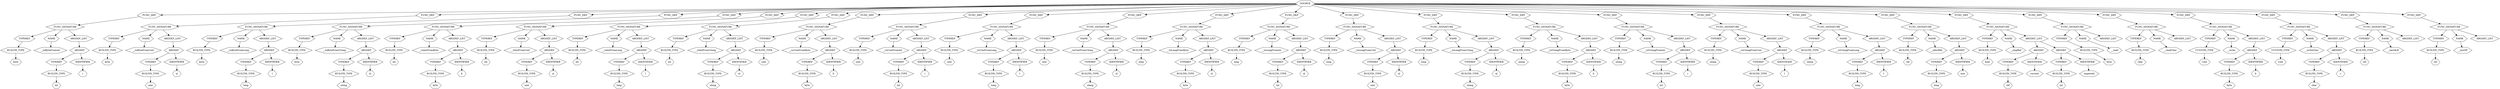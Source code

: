 digraph Tree {
    node [shape=hexagon];
    node_0 [label="SOURCE"]
    node_0 -> node_1;
    node_1 [label="FUNC_DEF"]
    node_1 -> node_2;
    node_2 [label="FUNC_SIGNATURE"]
    node_2 -> node_3;
    node_3 [label="TYPEREF"]
    node_3 -> node_4;
    node_4 [label="BUILTIN_TYPE"]
    node_4 -> node_5;
    node_5 [label="byte"]
    node_2 -> node_6;
    node_6 [label="NAME"]
    node_6 -> node_7;
    node_7 [label="__toByteFromInt"]
    node_2 -> node_8;
    node_8 [label="ARGDEF_LIST"]
    node_8 -> node_9;
    node_9 [label="ARGDEF"]
    node_9 -> node_10;
    node_10 [label="TYPEREF"]
    node_10 -> node_11;
    node_11 [label="BUILTIN_TYPE"]
    node_11 -> node_12;
    node_12 [label="int"]
    node_9 -> node_13;
    node_13 [label="IDENTIFIER"]
    node_13 -> node_14;
    node_14 [label="i"]
    node_0 -> node_15;
    node_15 [label="FUNC_DEF"]
    node_15 -> node_16;
    node_16 [label="FUNC_SIGNATURE"]
    node_16 -> node_17;
    node_17 [label="TYPEREF"]
    node_17 -> node_18;
    node_18 [label="BUILTIN_TYPE"]
    node_18 -> node_19;
    node_19 [label="byte"]
    node_16 -> node_20;
    node_20 [label="NAME"]
    node_20 -> node_21;
    node_21 [label="__toByteFromUint"]
    node_16 -> node_22;
    node_22 [label="ARGDEF_LIST"]
    node_22 -> node_23;
    node_23 [label="ARGDEF"]
    node_23 -> node_24;
    node_24 [label="TYPEREF"]
    node_24 -> node_25;
    node_25 [label="BUILTIN_TYPE"]
    node_25 -> node_26;
    node_26 [label="uint"]
    node_23 -> node_27;
    node_27 [label="IDENTIFIER"]
    node_27 -> node_28;
    node_28 [label="ui"]
    node_0 -> node_29;
    node_29 [label="FUNC_DEF"]
    node_29 -> node_30;
    node_30 [label="FUNC_SIGNATURE"]
    node_30 -> node_31;
    node_31 [label="TYPEREF"]
    node_31 -> node_32;
    node_32 [label="BUILTIN_TYPE"]
    node_32 -> node_33;
    node_33 [label="byte"]
    node_30 -> node_34;
    node_34 [label="NAME"]
    node_34 -> node_35;
    node_35 [label="__toByteFromLong"]
    node_30 -> node_36;
    node_36 [label="ARGDEF_LIST"]
    node_36 -> node_37;
    node_37 [label="ARGDEF"]
    node_37 -> node_38;
    node_38 [label="TYPEREF"]
    node_38 -> node_39;
    node_39 [label="BUILTIN_TYPE"]
    node_39 -> node_40;
    node_40 [label="long"]
    node_37 -> node_41;
    node_41 [label="IDENTIFIER"]
    node_41 -> node_42;
    node_42 [label="l"]
    node_0 -> node_43;
    node_43 [label="FUNC_DEF"]
    node_43 -> node_44;
    node_44 [label="FUNC_SIGNATURE"]
    node_44 -> node_45;
    node_45 [label="TYPEREF"]
    node_45 -> node_46;
    node_46 [label="BUILTIN_TYPE"]
    node_46 -> node_47;
    node_47 [label="byte"]
    node_44 -> node_48;
    node_48 [label="NAME"]
    node_48 -> node_49;
    node_49 [label="__toByteFromUlong"]
    node_44 -> node_50;
    node_50 [label="ARGDEF_LIST"]
    node_50 -> node_51;
    node_51 [label="ARGDEF"]
    node_51 -> node_52;
    node_52 [label="TYPEREF"]
    node_52 -> node_53;
    node_53 [label="BUILTIN_TYPE"]
    node_53 -> node_54;
    node_54 [label="ulong"]
    node_51 -> node_55;
    node_55 [label="IDENTIFIER"]
    node_55 -> node_56;
    node_56 [label="ul"]
    node_0 -> node_57;
    node_57 [label="FUNC_DEF"]
    node_57 -> node_58;
    node_58 [label="FUNC_SIGNATURE"]
    node_58 -> node_59;
    node_59 [label="TYPEREF"]
    node_59 -> node_60;
    node_60 [label="BUILTIN_TYPE"]
    node_60 -> node_61;
    node_61 [label="int"]
    node_58 -> node_62;
    node_62 [label="NAME"]
    node_62 -> node_63;
    node_63 [label="__toIntFromByte"]
    node_58 -> node_64;
    node_64 [label="ARGDEF_LIST"]
    node_64 -> node_65;
    node_65 [label="ARGDEF"]
    node_65 -> node_66;
    node_66 [label="TYPEREF"]
    node_66 -> node_67;
    node_67 [label="BUILTIN_TYPE"]
    node_67 -> node_68;
    node_68 [label="byte"]
    node_65 -> node_69;
    node_69 [label="IDENTIFIER"]
    node_69 -> node_70;
    node_70 [label="b"]
    node_0 -> node_71;
    node_71 [label="FUNC_DEF"]
    node_71 -> node_72;
    node_72 [label="FUNC_SIGNATURE"]
    node_72 -> node_73;
    node_73 [label="TYPEREF"]
    node_73 -> node_74;
    node_74 [label="BUILTIN_TYPE"]
    node_74 -> node_75;
    node_75 [label="int"]
    node_72 -> node_76;
    node_76 [label="NAME"]
    node_76 -> node_77;
    node_77 [label="__toIntFromUint"]
    node_72 -> node_78;
    node_78 [label="ARGDEF_LIST"]
    node_78 -> node_79;
    node_79 [label="ARGDEF"]
    node_79 -> node_80;
    node_80 [label="TYPEREF"]
    node_80 -> node_81;
    node_81 [label="BUILTIN_TYPE"]
    node_81 -> node_82;
    node_82 [label="uint"]
    node_79 -> node_83;
    node_83 [label="IDENTIFIER"]
    node_83 -> node_84;
    node_84 [label="ui"]
    node_0 -> node_85;
    node_85 [label="FUNC_DEF"]
    node_85 -> node_86;
    node_86 [label="FUNC_SIGNATURE"]
    node_86 -> node_87;
    node_87 [label="TYPEREF"]
    node_87 -> node_88;
    node_88 [label="BUILTIN_TYPE"]
    node_88 -> node_89;
    node_89 [label="int"]
    node_86 -> node_90;
    node_90 [label="NAME"]
    node_90 -> node_91;
    node_91 [label="__toIntFromLong"]
    node_86 -> node_92;
    node_92 [label="ARGDEF_LIST"]
    node_92 -> node_93;
    node_93 [label="ARGDEF"]
    node_93 -> node_94;
    node_94 [label="TYPEREF"]
    node_94 -> node_95;
    node_95 [label="BUILTIN_TYPE"]
    node_95 -> node_96;
    node_96 [label="long"]
    node_93 -> node_97;
    node_97 [label="IDENTIFIER"]
    node_97 -> node_98;
    node_98 [label="l"]
    node_0 -> node_99;
    node_99 [label="FUNC_DEF"]
    node_99 -> node_100;
    node_100 [label="FUNC_SIGNATURE"]
    node_100 -> node_101;
    node_101 [label="TYPEREF"]
    node_101 -> node_102;
    node_102 [label="BUILTIN_TYPE"]
    node_102 -> node_103;
    node_103 [label="int"]
    node_100 -> node_104;
    node_104 [label="NAME"]
    node_104 -> node_105;
    node_105 [label="__toIntFromUlong"]
    node_100 -> node_106;
    node_106 [label="ARGDEF_LIST"]
    node_106 -> node_107;
    node_107 [label="ARGDEF"]
    node_107 -> node_108;
    node_108 [label="TYPEREF"]
    node_108 -> node_109;
    node_109 [label="BUILTIN_TYPE"]
    node_109 -> node_110;
    node_110 [label="ulong"]
    node_107 -> node_111;
    node_111 [label="IDENTIFIER"]
    node_111 -> node_112;
    node_112 [label="ul"]
    node_0 -> node_113;
    node_113 [label="FUNC_DEF"]
    node_113 -> node_114;
    node_114 [label="FUNC_SIGNATURE"]
    node_114 -> node_115;
    node_115 [label="TYPEREF"]
    node_115 -> node_116;
    node_116 [label="BUILTIN_TYPE"]
    node_116 -> node_117;
    node_117 [label="uint"]
    node_114 -> node_118;
    node_118 [label="NAME"]
    node_118 -> node_119;
    node_119 [label="__toUintFromByte"]
    node_114 -> node_120;
    node_120 [label="ARGDEF_LIST"]
    node_120 -> node_121;
    node_121 [label="ARGDEF"]
    node_121 -> node_122;
    node_122 [label="TYPEREF"]
    node_122 -> node_123;
    node_123 [label="BUILTIN_TYPE"]
    node_123 -> node_124;
    node_124 [label="byte"]
    node_121 -> node_125;
    node_125 [label="IDENTIFIER"]
    node_125 -> node_126;
    node_126 [label="b"]
    node_0 -> node_127;
    node_127 [label="FUNC_DEF"]
    node_127 -> node_128;
    node_128 [label="FUNC_SIGNATURE"]
    node_128 -> node_129;
    node_129 [label="TYPEREF"]
    node_129 -> node_130;
    node_130 [label="BUILTIN_TYPE"]
    node_130 -> node_131;
    node_131 [label="uint"]
    node_128 -> node_132;
    node_132 [label="NAME"]
    node_132 -> node_133;
    node_133 [label="__toUintFromInt"]
    node_128 -> node_134;
    node_134 [label="ARGDEF_LIST"]
    node_134 -> node_135;
    node_135 [label="ARGDEF"]
    node_135 -> node_136;
    node_136 [label="TYPEREF"]
    node_136 -> node_137;
    node_137 [label="BUILTIN_TYPE"]
    node_137 -> node_138;
    node_138 [label="int"]
    node_135 -> node_139;
    node_139 [label="IDENTIFIER"]
    node_139 -> node_140;
    node_140 [label="i"]
    node_0 -> node_141;
    node_141 [label="FUNC_DEF"]
    node_141 -> node_142;
    node_142 [label="FUNC_SIGNATURE"]
    node_142 -> node_143;
    node_143 [label="TYPEREF"]
    node_143 -> node_144;
    node_144 [label="BUILTIN_TYPE"]
    node_144 -> node_145;
    node_145 [label="uint"]
    node_142 -> node_146;
    node_146 [label="NAME"]
    node_146 -> node_147;
    node_147 [label="__toUintFromLong"]
    node_142 -> node_148;
    node_148 [label="ARGDEF_LIST"]
    node_148 -> node_149;
    node_149 [label="ARGDEF"]
    node_149 -> node_150;
    node_150 [label="TYPEREF"]
    node_150 -> node_151;
    node_151 [label="BUILTIN_TYPE"]
    node_151 -> node_152;
    node_152 [label="long"]
    node_149 -> node_153;
    node_153 [label="IDENTIFIER"]
    node_153 -> node_154;
    node_154 [label="l"]
    node_0 -> node_155;
    node_155 [label="FUNC_DEF"]
    node_155 -> node_156;
    node_156 [label="FUNC_SIGNATURE"]
    node_156 -> node_157;
    node_157 [label="TYPEREF"]
    node_157 -> node_158;
    node_158 [label="BUILTIN_TYPE"]
    node_158 -> node_159;
    node_159 [label="uint"]
    node_156 -> node_160;
    node_160 [label="NAME"]
    node_160 -> node_161;
    node_161 [label="__toUintFromUlong"]
    node_156 -> node_162;
    node_162 [label="ARGDEF_LIST"]
    node_162 -> node_163;
    node_163 [label="ARGDEF"]
    node_163 -> node_164;
    node_164 [label="TYPEREF"]
    node_164 -> node_165;
    node_165 [label="BUILTIN_TYPE"]
    node_165 -> node_166;
    node_166 [label="ulong"]
    node_163 -> node_167;
    node_167 [label="IDENTIFIER"]
    node_167 -> node_168;
    node_168 [label="ul"]
    node_0 -> node_169;
    node_169 [label="FUNC_DEF"]
    node_169 -> node_170;
    node_170 [label="FUNC_SIGNATURE"]
    node_170 -> node_171;
    node_171 [label="TYPEREF"]
    node_171 -> node_172;
    node_172 [label="BUILTIN_TYPE"]
    node_172 -> node_173;
    node_173 [label="long"]
    node_170 -> node_174;
    node_174 [label="NAME"]
    node_174 -> node_175;
    node_175 [label="__toLongFromByte"]
    node_170 -> node_176;
    node_176 [label="ARGDEF_LIST"]
    node_176 -> node_177;
    node_177 [label="ARGDEF"]
    node_177 -> node_178;
    node_178 [label="TYPEREF"]
    node_178 -> node_179;
    node_179 [label="BUILTIN_TYPE"]
    node_179 -> node_180;
    node_180 [label="byte"]
    node_177 -> node_181;
    node_181 [label="IDENTIFIER"]
    node_181 -> node_182;
    node_182 [label="ul"]
    node_0 -> node_183;
    node_183 [label="FUNC_DEF"]
    node_183 -> node_184;
    node_184 [label="FUNC_SIGNATURE"]
    node_184 -> node_185;
    node_185 [label="TYPEREF"]
    node_185 -> node_186;
    node_186 [label="BUILTIN_TYPE"]
    node_186 -> node_187;
    node_187 [label="long"]
    node_184 -> node_188;
    node_188 [label="NAME"]
    node_188 -> node_189;
    node_189 [label="__toLongFromInt"]
    node_184 -> node_190;
    node_190 [label="ARGDEF_LIST"]
    node_190 -> node_191;
    node_191 [label="ARGDEF"]
    node_191 -> node_192;
    node_192 [label="TYPEREF"]
    node_192 -> node_193;
    node_193 [label="BUILTIN_TYPE"]
    node_193 -> node_194;
    node_194 [label="int"]
    node_191 -> node_195;
    node_195 [label="IDENTIFIER"]
    node_195 -> node_196;
    node_196 [label="ul"]
    node_0 -> node_197;
    node_197 [label="FUNC_DEF"]
    node_197 -> node_198;
    node_198 [label="FUNC_SIGNATURE"]
    node_198 -> node_199;
    node_199 [label="TYPEREF"]
    node_199 -> node_200;
    node_200 [label="BUILTIN_TYPE"]
    node_200 -> node_201;
    node_201 [label="long"]
    node_198 -> node_202;
    node_202 [label="NAME"]
    node_202 -> node_203;
    node_203 [label="__toLongFromUint"]
    node_198 -> node_204;
    node_204 [label="ARGDEF_LIST"]
    node_204 -> node_205;
    node_205 [label="ARGDEF"]
    node_205 -> node_206;
    node_206 [label="TYPEREF"]
    node_206 -> node_207;
    node_207 [label="BUILTIN_TYPE"]
    node_207 -> node_208;
    node_208 [label="uint"]
    node_205 -> node_209;
    node_209 [label="IDENTIFIER"]
    node_209 -> node_210;
    node_210 [label="ul"]
    node_0 -> node_211;
    node_211 [label="FUNC_DEF"]
    node_211 -> node_212;
    node_212 [label="FUNC_SIGNATURE"]
    node_212 -> node_213;
    node_213 [label="TYPEREF"]
    node_213 -> node_214;
    node_214 [label="BUILTIN_TYPE"]
    node_214 -> node_215;
    node_215 [label="long"]
    node_212 -> node_216;
    node_216 [label="NAME"]
    node_216 -> node_217;
    node_217 [label="__toLongFromUlong"]
    node_212 -> node_218;
    node_218 [label="ARGDEF_LIST"]
    node_218 -> node_219;
    node_219 [label="ARGDEF"]
    node_219 -> node_220;
    node_220 [label="TYPEREF"]
    node_220 -> node_221;
    node_221 [label="BUILTIN_TYPE"]
    node_221 -> node_222;
    node_222 [label="ulong"]
    node_219 -> node_223;
    node_223 [label="IDENTIFIER"]
    node_223 -> node_224;
    node_224 [label="ul"]
    node_0 -> node_225;
    node_225 [label="FUNC_DEF"]
    node_225 -> node_226;
    node_226 [label="FUNC_SIGNATURE"]
    node_226 -> node_227;
    node_227 [label="TYPEREF"]
    node_227 -> node_228;
    node_228 [label="BUILTIN_TYPE"]
    node_228 -> node_229;
    node_229 [label="ulong"]
    node_226 -> node_230;
    node_230 [label="NAME"]
    node_230 -> node_231;
    node_231 [label="__toUlongFromByte"]
    node_226 -> node_232;
    node_232 [label="ARGDEF_LIST"]
    node_232 -> node_233;
    node_233 [label="ARGDEF"]
    node_233 -> node_234;
    node_234 [label="TYPEREF"]
    node_234 -> node_235;
    node_235 [label="BUILTIN_TYPE"]
    node_235 -> node_236;
    node_236 [label="byte"]
    node_233 -> node_237;
    node_237 [label="IDENTIFIER"]
    node_237 -> node_238;
    node_238 [label="b"]
    node_0 -> node_239;
    node_239 [label="FUNC_DEF"]
    node_239 -> node_240;
    node_240 [label="FUNC_SIGNATURE"]
    node_240 -> node_241;
    node_241 [label="TYPEREF"]
    node_241 -> node_242;
    node_242 [label="BUILTIN_TYPE"]
    node_242 -> node_243;
    node_243 [label="ulong"]
    node_240 -> node_244;
    node_244 [label="NAME"]
    node_244 -> node_245;
    node_245 [label="__toUlongFromInt"]
    node_240 -> node_246;
    node_246 [label="ARGDEF_LIST"]
    node_246 -> node_247;
    node_247 [label="ARGDEF"]
    node_247 -> node_248;
    node_248 [label="TYPEREF"]
    node_248 -> node_249;
    node_249 [label="BUILTIN_TYPE"]
    node_249 -> node_250;
    node_250 [label="int"]
    node_247 -> node_251;
    node_251 [label="IDENTIFIER"]
    node_251 -> node_252;
    node_252 [label="i"]
    node_0 -> node_253;
    node_253 [label="FUNC_DEF"]
    node_253 -> node_254;
    node_254 [label="FUNC_SIGNATURE"]
    node_254 -> node_255;
    node_255 [label="TYPEREF"]
    node_255 -> node_256;
    node_256 [label="BUILTIN_TYPE"]
    node_256 -> node_257;
    node_257 [label="ulong"]
    node_254 -> node_258;
    node_258 [label="NAME"]
    node_258 -> node_259;
    node_259 [label="__toUlongFromUint"]
    node_254 -> node_260;
    node_260 [label="ARGDEF_LIST"]
    node_260 -> node_261;
    node_261 [label="ARGDEF"]
    node_261 -> node_262;
    node_262 [label="TYPEREF"]
    node_262 -> node_263;
    node_263 [label="BUILTIN_TYPE"]
    node_263 -> node_264;
    node_264 [label="uint"]
    node_261 -> node_265;
    node_265 [label="IDENTIFIER"]
    node_265 -> node_266;
    node_266 [label="l"]
    node_0 -> node_267;
    node_267 [label="FUNC_DEF"]
    node_267 -> node_268;
    node_268 [label="FUNC_SIGNATURE"]
    node_268 -> node_269;
    node_269 [label="TYPEREF"]
    node_269 -> node_270;
    node_270 [label="BUILTIN_TYPE"]
    node_270 -> node_271;
    node_271 [label="ulong"]
    node_268 -> node_272;
    node_272 [label="NAME"]
    node_272 -> node_273;
    node_273 [label="__toUlongFromLong"]
    node_268 -> node_274;
    node_274 [label="ARGDEF_LIST"]
    node_274 -> node_275;
    node_275 [label="ARGDEF"]
    node_275 -> node_276;
    node_276 [label="TYPEREF"]
    node_276 -> node_277;
    node_277 [label="BUILTIN_TYPE"]
    node_277 -> node_278;
    node_278 [label="long"]
    node_275 -> node_279;
    node_279 [label="IDENTIFIER"]
    node_279 -> node_280;
    node_280 [label="l"]
    node_0 -> node_281;
    node_281 [label="FUNC_DEF"]
    node_281 -> node_282;
    node_282 [label="FUNC_SIGNATURE"]
    node_282 -> node_283;
    node_283 [label="TYPEREF"]
    node_283 -> node_284;
    node_284 [label="BUILTIN_TYPE"]
    node_284 -> node_285;
    node_285 [label="ref"]
    node_282 -> node_286;
    node_286 [label="NAME"]
    node_286 -> node_287;
    node_287 [label="__allocRef"]
    node_282 -> node_288;
    node_288 [label="ARGDEF_LIST"]
    node_288 -> node_289;
    node_289 [label="ARGDEF"]
    node_289 -> node_290;
    node_290 [label="TYPEREF"]
    node_290 -> node_291;
    node_291 [label="BUILTIN_TYPE"]
    node_291 -> node_292;
    node_292 [label="long"]
    node_289 -> node_293;
    node_293 [label="IDENTIFIER"]
    node_293 -> node_294;
    node_294 [label="size"]
    node_0 -> node_295;
    node_295 [label="FUNC_DEF"]
    node_295 -> node_296;
    node_296 [label="FUNC_SIGNATURE"]
    node_296 -> node_297;
    node_297 [label="TYPEREF"]
    node_297 -> node_298;
    node_298 [label="BUILTIN_TYPE"]
    node_298 -> node_299;
    node_299 [label="bool"]
    node_296 -> node_300;
    node_300 [label="NAME"]
    node_300 -> node_301;
    node_301 [label="__cmpRef"]
    node_296 -> node_302;
    node_302 [label="ARGDEF_LIST"]
    node_302 -> node_303;
    node_303 [label="ARGDEF"]
    node_303 -> node_304;
    node_304 [label="TYPEREF"]
    node_304 -> node_305;
    node_305 [label="BUILTIN_TYPE"]
    node_305 -> node_306;
    node_306 [label="ref"]
    node_303 -> node_307;
    node_307 [label="IDENTIFIER"]
    node_307 -> node_308;
    node_308 [label="current"]
    node_302 -> node_309;
    node_309 [label="ARGDEF"]
    node_309 -> node_310;
    node_310 [label="TYPEREF"]
    node_310 -> node_311;
    node_311 [label="BUILTIN_TYPE"]
    node_311 -> node_312;
    node_312 [label="int"]
    node_309 -> node_313;
    node_313 [label="IDENTIFIER"]
    node_313 -> node_314;
    node_314 [label="expected"]
    node_0 -> node_315;
    node_315 [label="FUNC_DEF"]
    node_315 -> node_316;
    node_316 [label="FUNC_SIGNATURE"]
    node_316 -> node_317;
    node_317 [label="TYPEREF"]
    node_317 -> node_318;
    node_318 [label="BUILTIN_TYPE"]
    node_318 -> node_319;
    node_319 [label="byte"]
    node_316 -> node_320;
    node_320 [label="NAME"]
    node_320 -> node_321;
    node_321 [label="__read"]
    node_316 -> node_322;
    node_322 [label="ARGDEF_LIST"]
    node_0 -> node_323;
    node_323 [label="FUNC_DEF"]
    node_323 -> node_324;
    node_324 [label="FUNC_SIGNATURE"]
    node_324 -> node_325;
    node_325 [label="TYPEREF"]
    node_325 -> node_326;
    node_326 [label="BUILTIN_TYPE"]
    node_326 -> node_327;
    node_327 [label="char"]
    node_324 -> node_328;
    node_328 [label="NAME"]
    node_328 -> node_329;
    node_329 [label="__readChar"]
    node_324 -> node_330;
    node_330 [label="ARGDEF_LIST"]
    node_0 -> node_331;
    node_331 [label="FUNC_DEF"]
    node_331 -> node_332;
    node_332 [label="FUNC_SIGNATURE"]
    node_332 -> node_333;
    node_333 [label="TYPEREF"]
    node_333 -> node_334;
    node_334 [label="CUSTOM_TYPE"]
    node_334 -> node_335;
    node_335 [label="void"]
    node_332 -> node_336;
    node_336 [label="NAME"]
    node_336 -> node_337;
    node_337 [label="__write"]
    node_332 -> node_338;
    node_338 [label="ARGDEF_LIST"]
    node_338 -> node_339;
    node_339 [label="ARGDEF"]
    node_339 -> node_340;
    node_340 [label="TYPEREF"]
    node_340 -> node_341;
    node_341 [label="BUILTIN_TYPE"]
    node_341 -> node_342;
    node_342 [label="byte"]
    node_339 -> node_343;
    node_343 [label="IDENTIFIER"]
    node_343 -> node_344;
    node_344 [label="b"]
    node_0 -> node_345;
    node_345 [label="FUNC_DEF"]
    node_345 -> node_346;
    node_346 [label="FUNC_SIGNATURE"]
    node_346 -> node_347;
    node_347 [label="TYPEREF"]
    node_347 -> node_348;
    node_348 [label="CUSTOM_TYPE"]
    node_348 -> node_349;
    node_349 [label="void"]
    node_346 -> node_350;
    node_350 [label="NAME"]
    node_350 -> node_351;
    node_351 [label="__writeChar"]
    node_346 -> node_352;
    node_352 [label="ARGDEF_LIST"]
    node_352 -> node_353;
    node_353 [label="ARGDEF"]
    node_353 -> node_354;
    node_354 [label="TYPEREF"]
    node_354 -> node_355;
    node_355 [label="BUILTIN_TYPE"]
    node_355 -> node_356;
    node_356 [label="char"]
    node_353 -> node_357;
    node_357 [label="IDENTIFIER"]
    node_357 -> node_358;
    node_358 [label="c"]
    node_0 -> node_359;
    node_359 [label="FUNC_DEF"]
    node_359 -> node_360;
    node_360 [label="FUNC_SIGNATURE"]
    node_360 -> node_361;
    node_361 [label="TYPEREF"]
    node_361 -> node_362;
    node_362 [label="BUILTIN_TYPE"]
    node_362 -> node_363;
    node_363 [label="ref"]
    node_360 -> node_364;
    node_364 [label="NAME"]
    node_364 -> node_365;
    node_365 [label="__lastALR"]
    node_360 -> node_366;
    node_366 [label="ARGDEF_LIST"]
    node_0 -> node_367;
    node_367 [label="FUNC_DEF"]
    node_367 -> node_368;
    node_368 [label="FUNC_SIGNATURE"]
    node_368 -> node_369;
    node_369 [label="TYPEREF"]
    node_369 -> node_370;
    node_370 [label="BUILTIN_TYPE"]
    node_370 -> node_371;
    node_371 [label="ref"]
    node_368 -> node_372;
    node_372 [label="NAME"]
    node_372 -> node_373;
    node_373 [label="__lastSP"]
    node_368 -> node_374;
    node_374 [label="ARGDEF_LIST"]
}
